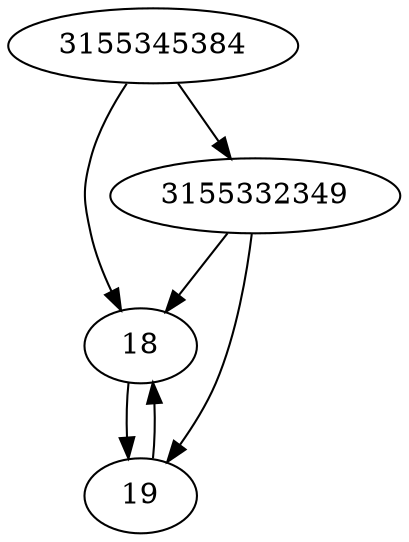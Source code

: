 strict digraph  {
3155345384;
18;
19;
3155332349;
3155345384 -> 3155332349;
3155345384 -> 18;
18 -> 19;
19 -> 18;
3155332349 -> 18;
3155332349 -> 19;
}
